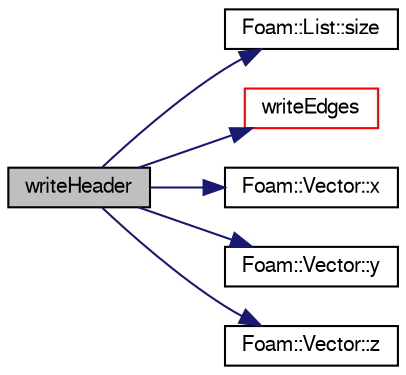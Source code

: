 digraph "writeHeader"
{
  bgcolor="transparent";
  edge [fontname="FreeSans",fontsize="10",labelfontname="FreeSans",labelfontsize="10"];
  node [fontname="FreeSans",fontsize="10",shape=record];
  rankdir="LR";
  Node112 [label="writeHeader",height=0.2,width=0.4,color="black", fillcolor="grey75", style="filled", fontcolor="black"];
  Node112 -> Node113 [color="midnightblue",fontsize="10",style="solid",fontname="FreeSans"];
  Node113 [label="Foam::List::size",height=0.2,width=0.4,color="black",URL="$a25694.html#a8a5f6fa29bd4b500caf186f60245b384",tooltip="Override size to be inconsistent with allocated storage. "];
  Node112 -> Node114 [color="midnightblue",fontsize="10",style="solid",fontname="FreeSans"];
  Node114 [label="writeEdges",height=0.2,width=0.4,color="red",URL="$a21782.html#a40c2d959dc2442351232032ab707cc63",tooltip="Write edges. "];
  Node112 -> Node116 [color="midnightblue",fontsize="10",style="solid",fontname="FreeSans"];
  Node116 [label="Foam::Vector::x",height=0.2,width=0.4,color="black",URL="$a28442.html#a63327976e5a8359700064a02ae22548e"];
  Node112 -> Node117 [color="midnightblue",fontsize="10",style="solid",fontname="FreeSans"];
  Node117 [label="Foam::Vector::y",height=0.2,width=0.4,color="black",URL="$a28442.html#a1ee865f676fbac703a49c6654dd3ad74"];
  Node112 -> Node118 [color="midnightblue",fontsize="10",style="solid",fontname="FreeSans"];
  Node118 [label="Foam::Vector::z",height=0.2,width=0.4,color="black",URL="$a28442.html#a1c8320b15610de211ec70ef966581423"];
}
